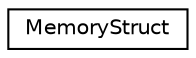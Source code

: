 digraph "Graphical Class Hierarchy"
{
  edge [fontname="Helvetica",fontsize="10",labelfontname="Helvetica",labelfontsize="10"];
  node [fontname="Helvetica",fontsize="10",shape=record];
  rankdir="LR";
  Node0 [label="MemoryStruct",height=0.2,width=0.4,color="black", fillcolor="white", style="filled",URL="$struct_memory_struct.html"];
}
